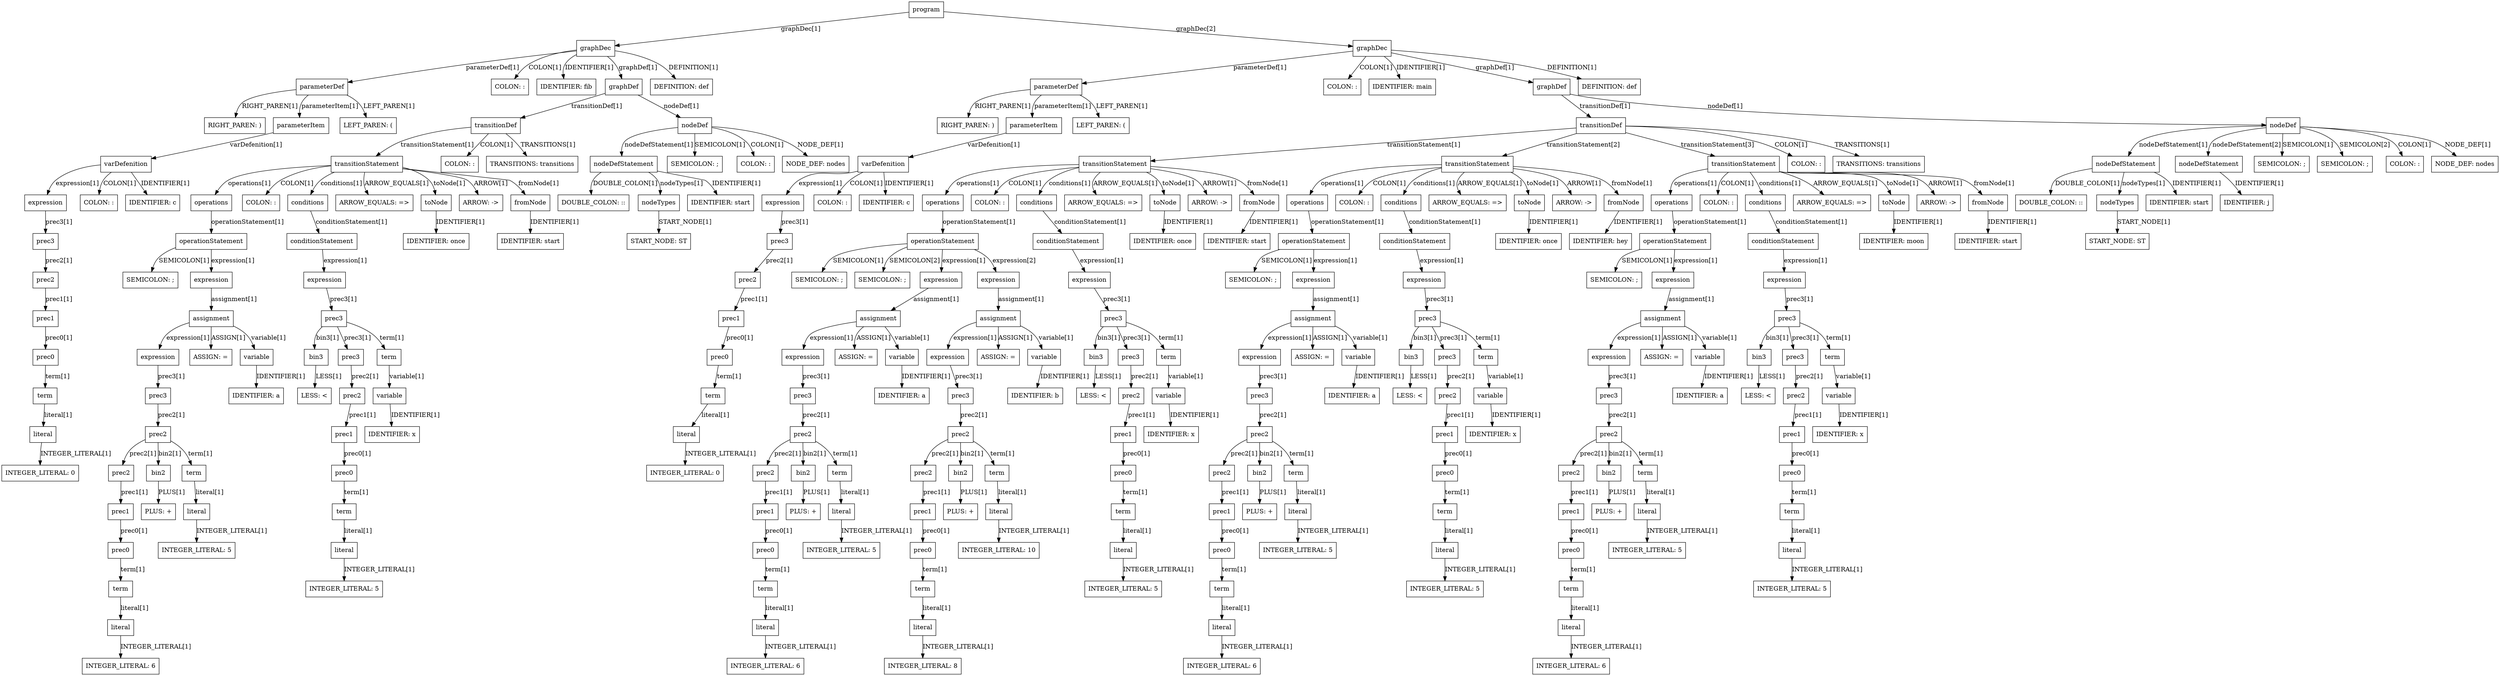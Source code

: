 digraph ParseTree {
    node [shape=box];
    node0 [label="program"];
    node1 [label="graphDec"];
    node0 -> node1 [label="graphDec[1]"];
    node2 [label="parameterDef"];
    node1 -> node2 [label="parameterDef[1]"];
    node3 [label="RIGHT_PAREN: )"];
    node2 -> node3 [label="RIGHT_PAREN[1]"];
    node4 [label="parameterItem"];
    node2 -> node4 [label="parameterItem[1]"];
    node5 [label="varDefenition"];
    node4 -> node5 [label="varDefenition[1]"];
    node6 [label="expression"];
    node5 -> node6 [label="expression[1]"];
    node7 [label="prec3"];
    node6 -> node7 [label="prec3[1]"];
    node8 [label="prec2"];
    node7 -> node8 [label="prec2[1]"];
    node9 [label="prec1"];
    node8 -> node9 [label="prec1[1]"];
    node10 [label="prec0"];
    node9 -> node10 [label="prec0[1]"];
    node11 [label="term"];
    node10 -> node11 [label="term[1]"];
    node12 [label="literal"];
    node11 -> node12 [label="literal[1]"];
    node13 [label="INTEGER_LITERAL: 0"];
    node12 -> node13 [label="INTEGER_LITERAL[1]"];
    node14 [label="COLON: :"];
    node5 -> node14 [label="COLON[1]"];
    node15 [label="IDENTIFIER: c"];
    node5 -> node15 [label="IDENTIFIER[1]"];
    node16 [label="LEFT_PAREN: ("];
    node2 -> node16 [label="LEFT_PAREN[1]"];
    node17 [label="COLON: :"];
    node1 -> node17 [label="COLON[1]"];
    node18 [label="IDENTIFIER: fib"];
    node1 -> node18 [label="IDENTIFIER[1]"];
    node19 [label="graphDef"];
    node1 -> node19 [label="graphDef[1]"];
    node20 [label="transitionDef"];
    node19 -> node20 [label="transitionDef[1]"];
    node21 [label="transitionStatement"];
    node20 -> node21 [label="transitionStatement[1]"];
    node22 [label="operations"];
    node21 -> node22 [label="operations[1]"];
    node23 [label="operationStatement"];
    node22 -> node23 [label="operationStatement[1]"];
    node24 [label="SEMICOLON: ;"];
    node23 -> node24 [label="SEMICOLON[1]"];
    node25 [label="expression"];
    node23 -> node25 [label="expression[1]"];
    node26 [label="assignment"];
    node25 -> node26 [label="assignment[1]"];
    node27 [label="expression"];
    node26 -> node27 [label="expression[1]"];
    node28 [label="prec3"];
    node27 -> node28 [label="prec3[1]"];
    node29 [label="prec2"];
    node28 -> node29 [label="prec2[1]"];
    node30 [label="prec2"];
    node29 -> node30 [label="prec2[1]"];
    node31 [label="prec1"];
    node30 -> node31 [label="prec1[1]"];
    node32 [label="prec0"];
    node31 -> node32 [label="prec0[1]"];
    node33 [label="term"];
    node32 -> node33 [label="term[1]"];
    node34 [label="literal"];
    node33 -> node34 [label="literal[1]"];
    node35 [label="INTEGER_LITERAL: 6"];
    node34 -> node35 [label="INTEGER_LITERAL[1]"];
    node36 [label="bin2"];
    node29 -> node36 [label="bin2[1]"];
    node37 [label="PLUS: +"];
    node36 -> node37 [label="PLUS[1]"];
    node38 [label="term"];
    node29 -> node38 [label="term[1]"];
    node39 [label="literal"];
    node38 -> node39 [label="literal[1]"];
    node40 [label="INTEGER_LITERAL: 5"];
    node39 -> node40 [label="INTEGER_LITERAL[1]"];
    node41 [label="ASSIGN: ="];
    node26 -> node41 [label="ASSIGN[1]"];
    node42 [label="variable"];
    node26 -> node42 [label="variable[1]"];
    node43 [label="IDENTIFIER: a"];
    node42 -> node43 [label="IDENTIFIER[1]"];
    node44 [label="COLON: :"];
    node21 -> node44 [label="COLON[1]"];
    node45 [label="conditions"];
    node21 -> node45 [label="conditions[1]"];
    node46 [label="conditionStatement"];
    node45 -> node46 [label="conditionStatement[1]"];
    node47 [label="expression"];
    node46 -> node47 [label="expression[1]"];
    node48 [label="prec3"];
    node47 -> node48 [label="prec3[1]"];
    node49 [label="bin3"];
    node48 -> node49 [label="bin3[1]"];
    node50 [label="LESS: <"];
    node49 -> node50 [label="LESS[1]"];
    node51 [label="prec3"];
    node48 -> node51 [label="prec3[1]"];
    node52 [label="prec2"];
    node51 -> node52 [label="prec2[1]"];
    node53 [label="prec1"];
    node52 -> node53 [label="prec1[1]"];
    node54 [label="prec0"];
    node53 -> node54 [label="prec0[1]"];
    node55 [label="term"];
    node54 -> node55 [label="term[1]"];
    node56 [label="literal"];
    node55 -> node56 [label="literal[1]"];
    node57 [label="INTEGER_LITERAL: 5"];
    node56 -> node57 [label="INTEGER_LITERAL[1]"];
    node58 [label="term"];
    node48 -> node58 [label="term[1]"];
    node59 [label="variable"];
    node58 -> node59 [label="variable[1]"];
    node60 [label="IDENTIFIER: x"];
    node59 -> node60 [label="IDENTIFIER[1]"];
    node61 [label="ARROW_EQUALS: =>"];
    node21 -> node61 [label="ARROW_EQUALS[1]"];
    node62 [label="toNode"];
    node21 -> node62 [label="toNode[1]"];
    node63 [label="IDENTIFIER: once"];
    node62 -> node63 [label="IDENTIFIER[1]"];
    node64 [label="ARROW: ->"];
    node21 -> node64 [label="ARROW[1]"];
    node65 [label="fromNode"];
    node21 -> node65 [label="fromNode[1]"];
    node66 [label="IDENTIFIER: start"];
    node65 -> node66 [label="IDENTIFIER[1]"];
    node67 [label="COLON: :"];
    node20 -> node67 [label="COLON[1]"];
    node68 [label="TRANSITIONS: transitions"];
    node20 -> node68 [label="TRANSITIONS[1]"];
    node69 [label="nodeDef"];
    node19 -> node69 [label="nodeDef[1]"];
    node70 [label="nodeDefStatement"];
    node69 -> node70 [label="nodeDefStatement[1]"];
    node71 [label="DOUBLE_COLON: ::"];
    node70 -> node71 [label="DOUBLE_COLON[1]"];
    node72 [label="nodeTypes"];
    node70 -> node72 [label="nodeTypes[1]"];
    node73 [label="START_NODE: ST"];
    node72 -> node73 [label="START_NODE[1]"];
    node74 [label="IDENTIFIER: start"];
    node70 -> node74 [label="IDENTIFIER[1]"];
    node75 [label="SEMICOLON: ;"];
    node69 -> node75 [label="SEMICOLON[1]"];
    node76 [label="COLON: :"];
    node69 -> node76 [label="COLON[1]"];
    node77 [label="NODE_DEF: nodes"];
    node69 -> node77 [label="NODE_DEF[1]"];
    node78 [label="DEFINITION: def"];
    node1 -> node78 [label="DEFINITION[1]"];
    node79 [label="graphDec"];
    node0 -> node79 [label="graphDec[2]"];
    node80 [label="parameterDef"];
    node79 -> node80 [label="parameterDef[1]"];
    node81 [label="RIGHT_PAREN: )"];
    node80 -> node81 [label="RIGHT_PAREN[1]"];
    node82 [label="parameterItem"];
    node80 -> node82 [label="parameterItem[1]"];
    node83 [label="varDefenition"];
    node82 -> node83 [label="varDefenition[1]"];
    node84 [label="expression"];
    node83 -> node84 [label="expression[1]"];
    node85 [label="prec3"];
    node84 -> node85 [label="prec3[1]"];
    node86 [label="prec2"];
    node85 -> node86 [label="prec2[1]"];
    node87 [label="prec1"];
    node86 -> node87 [label="prec1[1]"];
    node88 [label="prec0"];
    node87 -> node88 [label="prec0[1]"];
    node89 [label="term"];
    node88 -> node89 [label="term[1]"];
    node90 [label="literal"];
    node89 -> node90 [label="literal[1]"];
    node91 [label="INTEGER_LITERAL: 0"];
    node90 -> node91 [label="INTEGER_LITERAL[1]"];
    node92 [label="COLON: :"];
    node83 -> node92 [label="COLON[1]"];
    node93 [label="IDENTIFIER: c"];
    node83 -> node93 [label="IDENTIFIER[1]"];
    node94 [label="LEFT_PAREN: ("];
    node80 -> node94 [label="LEFT_PAREN[1]"];
    node95 [label="COLON: :"];
    node79 -> node95 [label="COLON[1]"];
    node96 [label="IDENTIFIER: main"];
    node79 -> node96 [label="IDENTIFIER[1]"];
    node97 [label="graphDef"];
    node79 -> node97 [label="graphDef[1]"];
    node98 [label="transitionDef"];
    node97 -> node98 [label="transitionDef[1]"];
    node99 [label="transitionStatement"];
    node98 -> node99 [label="transitionStatement[1]"];
    node100 [label="operations"];
    node99 -> node100 [label="operations[1]"];
    node101 [label="operationStatement"];
    node100 -> node101 [label="operationStatement[1]"];
    node102 [label="SEMICOLON: ;"];
    node101 -> node102 [label="SEMICOLON[1]"];
    node103 [label="SEMICOLON: ;"];
    node101 -> node103 [label="SEMICOLON[2]"];
    node104 [label="expression"];
    node101 -> node104 [label="expression[1]"];
    node105 [label="assignment"];
    node104 -> node105 [label="assignment[1]"];
    node106 [label="expression"];
    node105 -> node106 [label="expression[1]"];
    node107 [label="prec3"];
    node106 -> node107 [label="prec3[1]"];
    node108 [label="prec2"];
    node107 -> node108 [label="prec2[1]"];
    node109 [label="prec2"];
    node108 -> node109 [label="prec2[1]"];
    node110 [label="prec1"];
    node109 -> node110 [label="prec1[1]"];
    node111 [label="prec0"];
    node110 -> node111 [label="prec0[1]"];
    node112 [label="term"];
    node111 -> node112 [label="term[1]"];
    node113 [label="literal"];
    node112 -> node113 [label="literal[1]"];
    node114 [label="INTEGER_LITERAL: 6"];
    node113 -> node114 [label="INTEGER_LITERAL[1]"];
    node115 [label="bin2"];
    node108 -> node115 [label="bin2[1]"];
    node116 [label="PLUS: +"];
    node115 -> node116 [label="PLUS[1]"];
    node117 [label="term"];
    node108 -> node117 [label="term[1]"];
    node118 [label="literal"];
    node117 -> node118 [label="literal[1]"];
    node119 [label="INTEGER_LITERAL: 5"];
    node118 -> node119 [label="INTEGER_LITERAL[1]"];
    node120 [label="ASSIGN: ="];
    node105 -> node120 [label="ASSIGN[1]"];
    node121 [label="variable"];
    node105 -> node121 [label="variable[1]"];
    node122 [label="IDENTIFIER: a"];
    node121 -> node122 [label="IDENTIFIER[1]"];
    node123 [label="expression"];
    node101 -> node123 [label="expression[2]"];
    node124 [label="assignment"];
    node123 -> node124 [label="assignment[1]"];
    node125 [label="expression"];
    node124 -> node125 [label="expression[1]"];
    node126 [label="prec3"];
    node125 -> node126 [label="prec3[1]"];
    node127 [label="prec2"];
    node126 -> node127 [label="prec2[1]"];
    node128 [label="prec2"];
    node127 -> node128 [label="prec2[1]"];
    node129 [label="prec1"];
    node128 -> node129 [label="prec1[1]"];
    node130 [label="prec0"];
    node129 -> node130 [label="prec0[1]"];
    node131 [label="term"];
    node130 -> node131 [label="term[1]"];
    node132 [label="literal"];
    node131 -> node132 [label="literal[1]"];
    node133 [label="INTEGER_LITERAL: 8"];
    node132 -> node133 [label="INTEGER_LITERAL[1]"];
    node134 [label="bin2"];
    node127 -> node134 [label="bin2[1]"];
    node135 [label="PLUS: +"];
    node134 -> node135 [label="PLUS[1]"];
    node136 [label="term"];
    node127 -> node136 [label="term[1]"];
    node137 [label="literal"];
    node136 -> node137 [label="literal[1]"];
    node138 [label="INTEGER_LITERAL: 10"];
    node137 -> node138 [label="INTEGER_LITERAL[1]"];
    node139 [label="ASSIGN: ="];
    node124 -> node139 [label="ASSIGN[1]"];
    node140 [label="variable"];
    node124 -> node140 [label="variable[1]"];
    node141 [label="IDENTIFIER: b"];
    node140 -> node141 [label="IDENTIFIER[1]"];
    node142 [label="COLON: :"];
    node99 -> node142 [label="COLON[1]"];
    node143 [label="conditions"];
    node99 -> node143 [label="conditions[1]"];
    node144 [label="conditionStatement"];
    node143 -> node144 [label="conditionStatement[1]"];
    node145 [label="expression"];
    node144 -> node145 [label="expression[1]"];
    node146 [label="prec3"];
    node145 -> node146 [label="prec3[1]"];
    node147 [label="bin3"];
    node146 -> node147 [label="bin3[1]"];
    node148 [label="LESS: <"];
    node147 -> node148 [label="LESS[1]"];
    node149 [label="prec3"];
    node146 -> node149 [label="prec3[1]"];
    node150 [label="prec2"];
    node149 -> node150 [label="prec2[1]"];
    node151 [label="prec1"];
    node150 -> node151 [label="prec1[1]"];
    node152 [label="prec0"];
    node151 -> node152 [label="prec0[1]"];
    node153 [label="term"];
    node152 -> node153 [label="term[1]"];
    node154 [label="literal"];
    node153 -> node154 [label="literal[1]"];
    node155 [label="INTEGER_LITERAL: 5"];
    node154 -> node155 [label="INTEGER_LITERAL[1]"];
    node156 [label="term"];
    node146 -> node156 [label="term[1]"];
    node157 [label="variable"];
    node156 -> node157 [label="variable[1]"];
    node158 [label="IDENTIFIER: x"];
    node157 -> node158 [label="IDENTIFIER[1]"];
    node159 [label="ARROW_EQUALS: =>"];
    node99 -> node159 [label="ARROW_EQUALS[1]"];
    node160 [label="toNode"];
    node99 -> node160 [label="toNode[1]"];
    node161 [label="IDENTIFIER: once"];
    node160 -> node161 [label="IDENTIFIER[1]"];
    node162 [label="ARROW: ->"];
    node99 -> node162 [label="ARROW[1]"];
    node163 [label="fromNode"];
    node99 -> node163 [label="fromNode[1]"];
    node164 [label="IDENTIFIER: start"];
    node163 -> node164 [label="IDENTIFIER[1]"];
    node165 [label="transitionStatement"];
    node98 -> node165 [label="transitionStatement[2]"];
    node166 [label="operations"];
    node165 -> node166 [label="operations[1]"];
    node167 [label="operationStatement"];
    node166 -> node167 [label="operationStatement[1]"];
    node168 [label="SEMICOLON: ;"];
    node167 -> node168 [label="SEMICOLON[1]"];
    node169 [label="expression"];
    node167 -> node169 [label="expression[1]"];
    node170 [label="assignment"];
    node169 -> node170 [label="assignment[1]"];
    node171 [label="expression"];
    node170 -> node171 [label="expression[1]"];
    node172 [label="prec3"];
    node171 -> node172 [label="prec3[1]"];
    node173 [label="prec2"];
    node172 -> node173 [label="prec2[1]"];
    node174 [label="prec2"];
    node173 -> node174 [label="prec2[1]"];
    node175 [label="prec1"];
    node174 -> node175 [label="prec1[1]"];
    node176 [label="prec0"];
    node175 -> node176 [label="prec0[1]"];
    node177 [label="term"];
    node176 -> node177 [label="term[1]"];
    node178 [label="literal"];
    node177 -> node178 [label="literal[1]"];
    node179 [label="INTEGER_LITERAL: 6"];
    node178 -> node179 [label="INTEGER_LITERAL[1]"];
    node180 [label="bin2"];
    node173 -> node180 [label="bin2[1]"];
    node181 [label="PLUS: +"];
    node180 -> node181 [label="PLUS[1]"];
    node182 [label="term"];
    node173 -> node182 [label="term[1]"];
    node183 [label="literal"];
    node182 -> node183 [label="literal[1]"];
    node184 [label="INTEGER_LITERAL: 5"];
    node183 -> node184 [label="INTEGER_LITERAL[1]"];
    node185 [label="ASSIGN: ="];
    node170 -> node185 [label="ASSIGN[1]"];
    node186 [label="variable"];
    node170 -> node186 [label="variable[1]"];
    node187 [label="IDENTIFIER: a"];
    node186 -> node187 [label="IDENTIFIER[1]"];
    node188 [label="COLON: :"];
    node165 -> node188 [label="COLON[1]"];
    node189 [label="conditions"];
    node165 -> node189 [label="conditions[1]"];
    node190 [label="conditionStatement"];
    node189 -> node190 [label="conditionStatement[1]"];
    node191 [label="expression"];
    node190 -> node191 [label="expression[1]"];
    node192 [label="prec3"];
    node191 -> node192 [label="prec3[1]"];
    node193 [label="bin3"];
    node192 -> node193 [label="bin3[1]"];
    node194 [label="LESS: <"];
    node193 -> node194 [label="LESS[1]"];
    node195 [label="prec3"];
    node192 -> node195 [label="prec3[1]"];
    node196 [label="prec2"];
    node195 -> node196 [label="prec2[1]"];
    node197 [label="prec1"];
    node196 -> node197 [label="prec1[1]"];
    node198 [label="prec0"];
    node197 -> node198 [label="prec0[1]"];
    node199 [label="term"];
    node198 -> node199 [label="term[1]"];
    node200 [label="literal"];
    node199 -> node200 [label="literal[1]"];
    node201 [label="INTEGER_LITERAL: 5"];
    node200 -> node201 [label="INTEGER_LITERAL[1]"];
    node202 [label="term"];
    node192 -> node202 [label="term[1]"];
    node203 [label="variable"];
    node202 -> node203 [label="variable[1]"];
    node204 [label="IDENTIFIER: x"];
    node203 -> node204 [label="IDENTIFIER[1]"];
    node205 [label="ARROW_EQUALS: =>"];
    node165 -> node205 [label="ARROW_EQUALS[1]"];
    node206 [label="toNode"];
    node165 -> node206 [label="toNode[1]"];
    node207 [label="IDENTIFIER: once"];
    node206 -> node207 [label="IDENTIFIER[1]"];
    node208 [label="ARROW: ->"];
    node165 -> node208 [label="ARROW[1]"];
    node209 [label="fromNode"];
    node165 -> node209 [label="fromNode[1]"];
    node210 [label="IDENTIFIER: hey"];
    node209 -> node210 [label="IDENTIFIER[1]"];
    node211 [label="transitionStatement"];
    node98 -> node211 [label="transitionStatement[3]"];
    node212 [label="operations"];
    node211 -> node212 [label="operations[1]"];
    node213 [label="operationStatement"];
    node212 -> node213 [label="operationStatement[1]"];
    node214 [label="SEMICOLON: ;"];
    node213 -> node214 [label="SEMICOLON[1]"];
    node215 [label="expression"];
    node213 -> node215 [label="expression[1]"];
    node216 [label="assignment"];
    node215 -> node216 [label="assignment[1]"];
    node217 [label="expression"];
    node216 -> node217 [label="expression[1]"];
    node218 [label="prec3"];
    node217 -> node218 [label="prec3[1]"];
    node219 [label="prec2"];
    node218 -> node219 [label="prec2[1]"];
    node220 [label="prec2"];
    node219 -> node220 [label="prec2[1]"];
    node221 [label="prec1"];
    node220 -> node221 [label="prec1[1]"];
    node222 [label="prec0"];
    node221 -> node222 [label="prec0[1]"];
    node223 [label="term"];
    node222 -> node223 [label="term[1]"];
    node224 [label="literal"];
    node223 -> node224 [label="literal[1]"];
    node225 [label="INTEGER_LITERAL: 6"];
    node224 -> node225 [label="INTEGER_LITERAL[1]"];
    node226 [label="bin2"];
    node219 -> node226 [label="bin2[1]"];
    node227 [label="PLUS: +"];
    node226 -> node227 [label="PLUS[1]"];
    node228 [label="term"];
    node219 -> node228 [label="term[1]"];
    node229 [label="literal"];
    node228 -> node229 [label="literal[1]"];
    node230 [label="INTEGER_LITERAL: 5"];
    node229 -> node230 [label="INTEGER_LITERAL[1]"];
    node231 [label="ASSIGN: ="];
    node216 -> node231 [label="ASSIGN[1]"];
    node232 [label="variable"];
    node216 -> node232 [label="variable[1]"];
    node233 [label="IDENTIFIER: a"];
    node232 -> node233 [label="IDENTIFIER[1]"];
    node234 [label="COLON: :"];
    node211 -> node234 [label="COLON[1]"];
    node235 [label="conditions"];
    node211 -> node235 [label="conditions[1]"];
    node236 [label="conditionStatement"];
    node235 -> node236 [label="conditionStatement[1]"];
    node237 [label="expression"];
    node236 -> node237 [label="expression[1]"];
    node238 [label="prec3"];
    node237 -> node238 [label="prec3[1]"];
    node239 [label="bin3"];
    node238 -> node239 [label="bin3[1]"];
    node240 [label="LESS: <"];
    node239 -> node240 [label="LESS[1]"];
    node241 [label="prec3"];
    node238 -> node241 [label="prec3[1]"];
    node242 [label="prec2"];
    node241 -> node242 [label="prec2[1]"];
    node243 [label="prec1"];
    node242 -> node243 [label="prec1[1]"];
    node244 [label="prec0"];
    node243 -> node244 [label="prec0[1]"];
    node245 [label="term"];
    node244 -> node245 [label="term[1]"];
    node246 [label="literal"];
    node245 -> node246 [label="literal[1]"];
    node247 [label="INTEGER_LITERAL: 5"];
    node246 -> node247 [label="INTEGER_LITERAL[1]"];
    node248 [label="term"];
    node238 -> node248 [label="term[1]"];
    node249 [label="variable"];
    node248 -> node249 [label="variable[1]"];
    node250 [label="IDENTIFIER: x"];
    node249 -> node250 [label="IDENTIFIER[1]"];
    node251 [label="ARROW_EQUALS: =>"];
    node211 -> node251 [label="ARROW_EQUALS[1]"];
    node252 [label="toNode"];
    node211 -> node252 [label="toNode[1]"];
    node253 [label="IDENTIFIER: moon"];
    node252 -> node253 [label="IDENTIFIER[1]"];
    node254 [label="ARROW: ->"];
    node211 -> node254 [label="ARROW[1]"];
    node255 [label="fromNode"];
    node211 -> node255 [label="fromNode[1]"];
    node256 [label="IDENTIFIER: start"];
    node255 -> node256 [label="IDENTIFIER[1]"];
    node257 [label="COLON: :"];
    node98 -> node257 [label="COLON[1]"];
    node258 [label="TRANSITIONS: transitions"];
    node98 -> node258 [label="TRANSITIONS[1]"];
    node259 [label="nodeDef"];
    node97 -> node259 [label="nodeDef[1]"];
    node260 [label="nodeDefStatement"];
    node259 -> node260 [label="nodeDefStatement[1]"];
    node261 [label="DOUBLE_COLON: ::"];
    node260 -> node261 [label="DOUBLE_COLON[1]"];
    node262 [label="nodeTypes"];
    node260 -> node262 [label="nodeTypes[1]"];
    node263 [label="START_NODE: ST"];
    node262 -> node263 [label="START_NODE[1]"];
    node264 [label="IDENTIFIER: start"];
    node260 -> node264 [label="IDENTIFIER[1]"];
    node265 [label="nodeDefStatement"];
    node259 -> node265 [label="nodeDefStatement[2]"];
    node266 [label="IDENTIFIER: j"];
    node265 -> node266 [label="IDENTIFIER[1]"];
    node267 [label="SEMICOLON: ;"];
    node259 -> node267 [label="SEMICOLON[1]"];
    node268 [label="SEMICOLON: ;"];
    node259 -> node268 [label="SEMICOLON[2]"];
    node269 [label="COLON: :"];
    node259 -> node269 [label="COLON[1]"];
    node270 [label="NODE_DEF: nodes"];
    node259 -> node270 [label="NODE_DEF[1]"];
    node271 [label="DEFINITION: def"];
    node79 -> node271 [label="DEFINITION[1]"];
}
